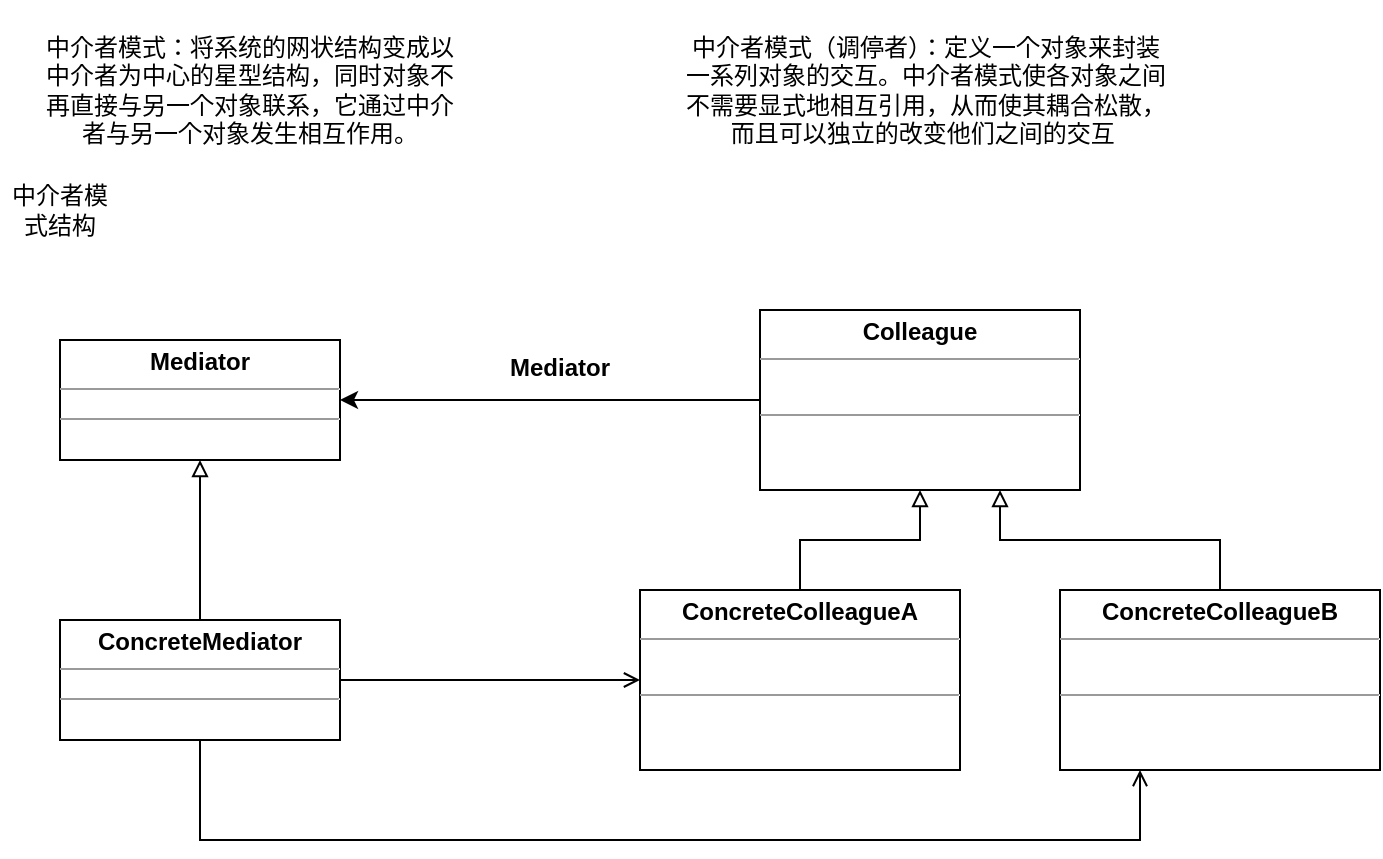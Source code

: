 <mxfile version="20.6.0" type="github">
  <diagram id="6h-XYO-mU-v9TrS_2vrA" name="第 1 页">
    <mxGraphModel dx="782" dy="436" grid="1" gridSize="10" guides="1" tooltips="1" connect="1" arrows="1" fold="1" page="1" pageScale="1" pageWidth="827" pageHeight="1169" math="0" shadow="0">
      <root>
        <mxCell id="0" />
        <mxCell id="1" parent="0" />
        <mxCell id="T8GNhsfau3V3JD3UEyYj-1" value="中介者模式：将系统的网状结构变成以中介者为中心的星型结构，同时对象不再直接与另一个对象联系，它通过中介者与另一个对象发生相互作用。" style="text;html=1;strokeColor=none;fillColor=none;align=center;verticalAlign=middle;whiteSpace=wrap;rounded=0;" vertex="1" parent="1">
          <mxGeometry x="100" y="40" width="210" height="90" as="geometry" />
        </mxCell>
        <mxCell id="T8GNhsfau3V3JD3UEyYj-2" value="中介者模式（调停者）：定义一个对象来封装一系列对象的交互。中介者模式使各对象之间不需要显式地相互引用，从而使其耦合松散，而且可以独立的改变他们之间的交互&lt;span style=&quot;white-space: pre;&quot;&gt;	&lt;/span&gt;" style="text;html=1;strokeColor=none;fillColor=none;align=center;verticalAlign=middle;whiteSpace=wrap;rounded=0;" vertex="1" parent="1">
          <mxGeometry x="420" y="50" width="246" height="70" as="geometry" />
        </mxCell>
        <mxCell id="T8GNhsfau3V3JD3UEyYj-3" value="中介者模式结构" style="text;html=1;strokeColor=none;fillColor=none;align=center;verticalAlign=middle;whiteSpace=wrap;rounded=0;" vertex="1" parent="1">
          <mxGeometry x="80" y="130" width="60" height="30" as="geometry" />
        </mxCell>
        <mxCell id="T8GNhsfau3V3JD3UEyYj-6" style="edgeStyle=orthogonalEdgeStyle;rounded=0;orthogonalLoop=1;jettySize=auto;html=1;entryX=1;entryY=0.5;entryDx=0;entryDy=0;" edge="1" parent="1" source="T8GNhsfau3V3JD3UEyYj-4" target="T8GNhsfau3V3JD3UEyYj-5">
          <mxGeometry relative="1" as="geometry" />
        </mxCell>
        <mxCell id="T8GNhsfau3V3JD3UEyYj-4" value="&lt;p style=&quot;margin:0px;margin-top:4px;text-align:center;&quot;&gt;&lt;b&gt;Colleague&lt;/b&gt;&lt;/p&gt;&lt;hr size=&quot;1&quot;&gt;&lt;p style=&quot;margin:0px;margin-left:4px;&quot;&gt;&lt;br&gt;&lt;/p&gt;&lt;hr size=&quot;1&quot;&gt;&lt;p style=&quot;margin:0px;margin-left:4px;&quot;&gt;&lt;br&gt;&lt;/p&gt;" style="verticalAlign=top;align=left;overflow=fill;fontSize=12;fontFamily=Helvetica;html=1;" vertex="1" parent="1">
          <mxGeometry x="460" y="195" width="160" height="90" as="geometry" />
        </mxCell>
        <mxCell id="T8GNhsfau3V3JD3UEyYj-5" value="&lt;p style=&quot;margin:0px;margin-top:4px;text-align:center;&quot;&gt;&lt;b&gt;Mediator&lt;/b&gt;&lt;/p&gt;&lt;hr size=&quot;1&quot;&gt;&lt;div style=&quot;height:2px;&quot;&gt;&lt;/div&gt;&lt;hr size=&quot;1&quot;&gt;&lt;div style=&quot;height:2px;&quot;&gt;&lt;/div&gt;" style="verticalAlign=top;align=left;overflow=fill;fontSize=12;fontFamily=Helvetica;html=1;" vertex="1" parent="1">
          <mxGeometry x="110" y="210" width="140" height="60" as="geometry" />
        </mxCell>
        <mxCell id="T8GNhsfau3V3JD3UEyYj-7" value="Mediator" style="text;align=center;fontStyle=1;verticalAlign=middle;spacingLeft=3;spacingRight=3;strokeColor=none;rotatable=0;points=[[0,0.5],[1,0.5]];portConstraint=eastwest;" vertex="1" parent="1">
          <mxGeometry x="320" y="210" width="80" height="26" as="geometry" />
        </mxCell>
        <mxCell id="T8GNhsfau3V3JD3UEyYj-15" value="" style="edgeStyle=orthogonalEdgeStyle;rounded=0;orthogonalLoop=1;jettySize=auto;html=1;endArrow=block;endFill=0;" edge="1" parent="1" source="T8GNhsfau3V3JD3UEyYj-14" target="T8GNhsfau3V3JD3UEyYj-5">
          <mxGeometry relative="1" as="geometry" />
        </mxCell>
        <mxCell id="T8GNhsfau3V3JD3UEyYj-21" style="edgeStyle=orthogonalEdgeStyle;rounded=0;orthogonalLoop=1;jettySize=auto;html=1;entryX=0;entryY=0.5;entryDx=0;entryDy=0;endArrow=open;endFill=0;" edge="1" parent="1" source="T8GNhsfau3V3JD3UEyYj-14" target="T8GNhsfau3V3JD3UEyYj-16">
          <mxGeometry relative="1" as="geometry" />
        </mxCell>
        <mxCell id="T8GNhsfau3V3JD3UEyYj-22" style="edgeStyle=orthogonalEdgeStyle;rounded=0;orthogonalLoop=1;jettySize=auto;html=1;entryX=0.25;entryY=1;entryDx=0;entryDy=0;endArrow=open;endFill=0;" edge="1" parent="1" source="T8GNhsfau3V3JD3UEyYj-14" target="T8GNhsfau3V3JD3UEyYj-17">
          <mxGeometry relative="1" as="geometry">
            <Array as="points">
              <mxPoint x="180" y="460" />
              <mxPoint x="650" y="460" />
            </Array>
          </mxGeometry>
        </mxCell>
        <mxCell id="T8GNhsfau3V3JD3UEyYj-14" value="&lt;p style=&quot;margin:0px;margin-top:4px;text-align:center;&quot;&gt;&lt;b&gt;ConcreteMediator&lt;/b&gt;&lt;/p&gt;&lt;hr size=&quot;1&quot;&gt;&lt;div style=&quot;height:2px;&quot;&gt;&lt;/div&gt;&lt;hr size=&quot;1&quot;&gt;&lt;div style=&quot;height:2px;&quot;&gt;&lt;/div&gt;" style="verticalAlign=top;align=left;overflow=fill;fontSize=12;fontFamily=Helvetica;html=1;" vertex="1" parent="1">
          <mxGeometry x="110" y="350" width="140" height="60" as="geometry" />
        </mxCell>
        <mxCell id="T8GNhsfau3V3JD3UEyYj-18" style="edgeStyle=orthogonalEdgeStyle;rounded=0;orthogonalLoop=1;jettySize=auto;html=1;endArrow=block;endFill=0;" edge="1" parent="1" source="T8GNhsfau3V3JD3UEyYj-16" target="T8GNhsfau3V3JD3UEyYj-4">
          <mxGeometry relative="1" as="geometry" />
        </mxCell>
        <mxCell id="T8GNhsfau3V3JD3UEyYj-16" value="&lt;p style=&quot;margin:0px;margin-top:4px;text-align:center;&quot;&gt;&lt;b&gt;ConcreteColleagueA&lt;/b&gt;&lt;/p&gt;&lt;hr size=&quot;1&quot;&gt;&lt;p style=&quot;margin:0px;margin-left:4px;&quot;&gt;&lt;br&gt;&lt;/p&gt;&lt;hr size=&quot;1&quot;&gt;&lt;p style=&quot;margin:0px;margin-left:4px;&quot;&gt;&lt;br&gt;&lt;/p&gt;" style="verticalAlign=top;align=left;overflow=fill;fontSize=12;fontFamily=Helvetica;html=1;" vertex="1" parent="1">
          <mxGeometry x="400" y="335" width="160" height="90" as="geometry" />
        </mxCell>
        <mxCell id="T8GNhsfau3V3JD3UEyYj-20" style="edgeStyle=orthogonalEdgeStyle;rounded=0;orthogonalLoop=1;jettySize=auto;html=1;endArrow=block;endFill=0;entryX=0.75;entryY=1;entryDx=0;entryDy=0;" edge="1" parent="1" source="T8GNhsfau3V3JD3UEyYj-17" target="T8GNhsfau3V3JD3UEyYj-4">
          <mxGeometry relative="1" as="geometry">
            <mxPoint x="570" y="290" as="targetPoint" />
            <Array as="points">
              <mxPoint x="690" y="310" />
              <mxPoint x="580" y="310" />
            </Array>
          </mxGeometry>
        </mxCell>
        <mxCell id="T8GNhsfau3V3JD3UEyYj-17" value="&lt;p style=&quot;margin:0px;margin-top:4px;text-align:center;&quot;&gt;&lt;b&gt;ConcreteColleagueB&lt;/b&gt;&lt;/p&gt;&lt;hr size=&quot;1&quot;&gt;&lt;p style=&quot;margin:0px;margin-left:4px;&quot;&gt;&lt;br&gt;&lt;/p&gt;&lt;hr size=&quot;1&quot;&gt;&lt;p style=&quot;margin:0px;margin-left:4px;&quot;&gt;&lt;br&gt;&lt;/p&gt;" style="verticalAlign=top;align=left;overflow=fill;fontSize=12;fontFamily=Helvetica;html=1;" vertex="1" parent="1">
          <mxGeometry x="610" y="335" width="160" height="90" as="geometry" />
        </mxCell>
      </root>
    </mxGraphModel>
  </diagram>
</mxfile>
